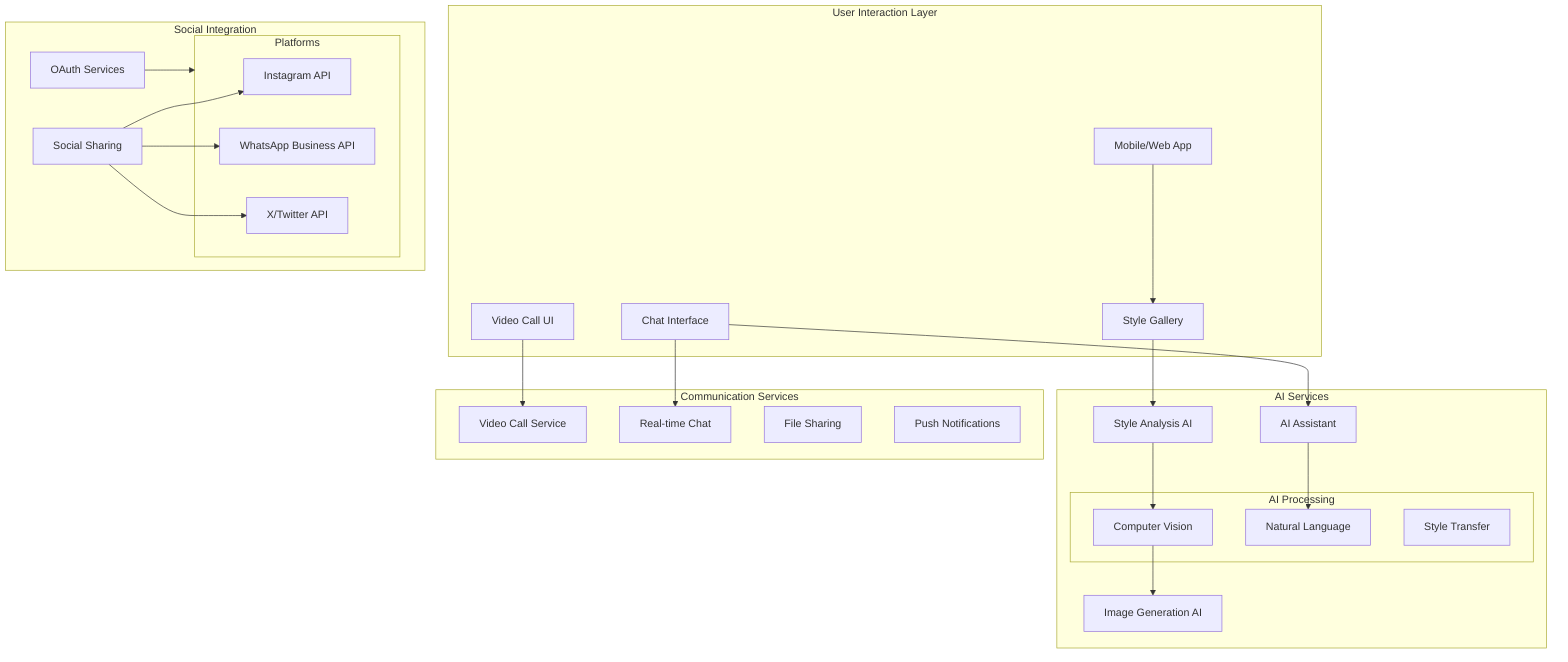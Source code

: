 graph TB
    subgraph "User Interaction Layer"
        App["Mobile/Web App"]
        Chat["Chat Interface"]
        Video["Video Call UI"]
        Gallery["Style Gallery"]
    end

    subgraph "AI Services"
        StyleAI["Style Analysis AI"]
        GenAI["Image Generation AI"]
        ChatAI["AI Assistant"]
        
        subgraph "AI Processing"
            Vision["Computer Vision"]
            NLP["Natural Language"]
            StyleTransfer["Style Transfer"]
        end
    end

    subgraph "Communication Services"
        WebRTC["Video Call Service"]
        WebSocket["Real-time Chat"]
        FileShare["File Sharing"]
        Notifications["Push Notifications"]
    end

    subgraph "Social Integration"
        Auth["OAuth Services"]
        Share["Social Sharing"]
        
        subgraph "Platforms"
            Insta["Instagram API"]
            Whats["WhatsApp Business API"]
            Twitter["X/Twitter API"]
        end
    end

    App --> Gallery
    Gallery --> StyleAI
    StyleAI --> Vision
    Vision --> GenAI
    
    Chat --> WebSocket
    Chat --> ChatAI
    ChatAI --> NLP
    
    Video --> WebRTC
    
    Share --> Insta
    Share --> Whats
    Share --> Twitter
    
    Auth --> Platforms